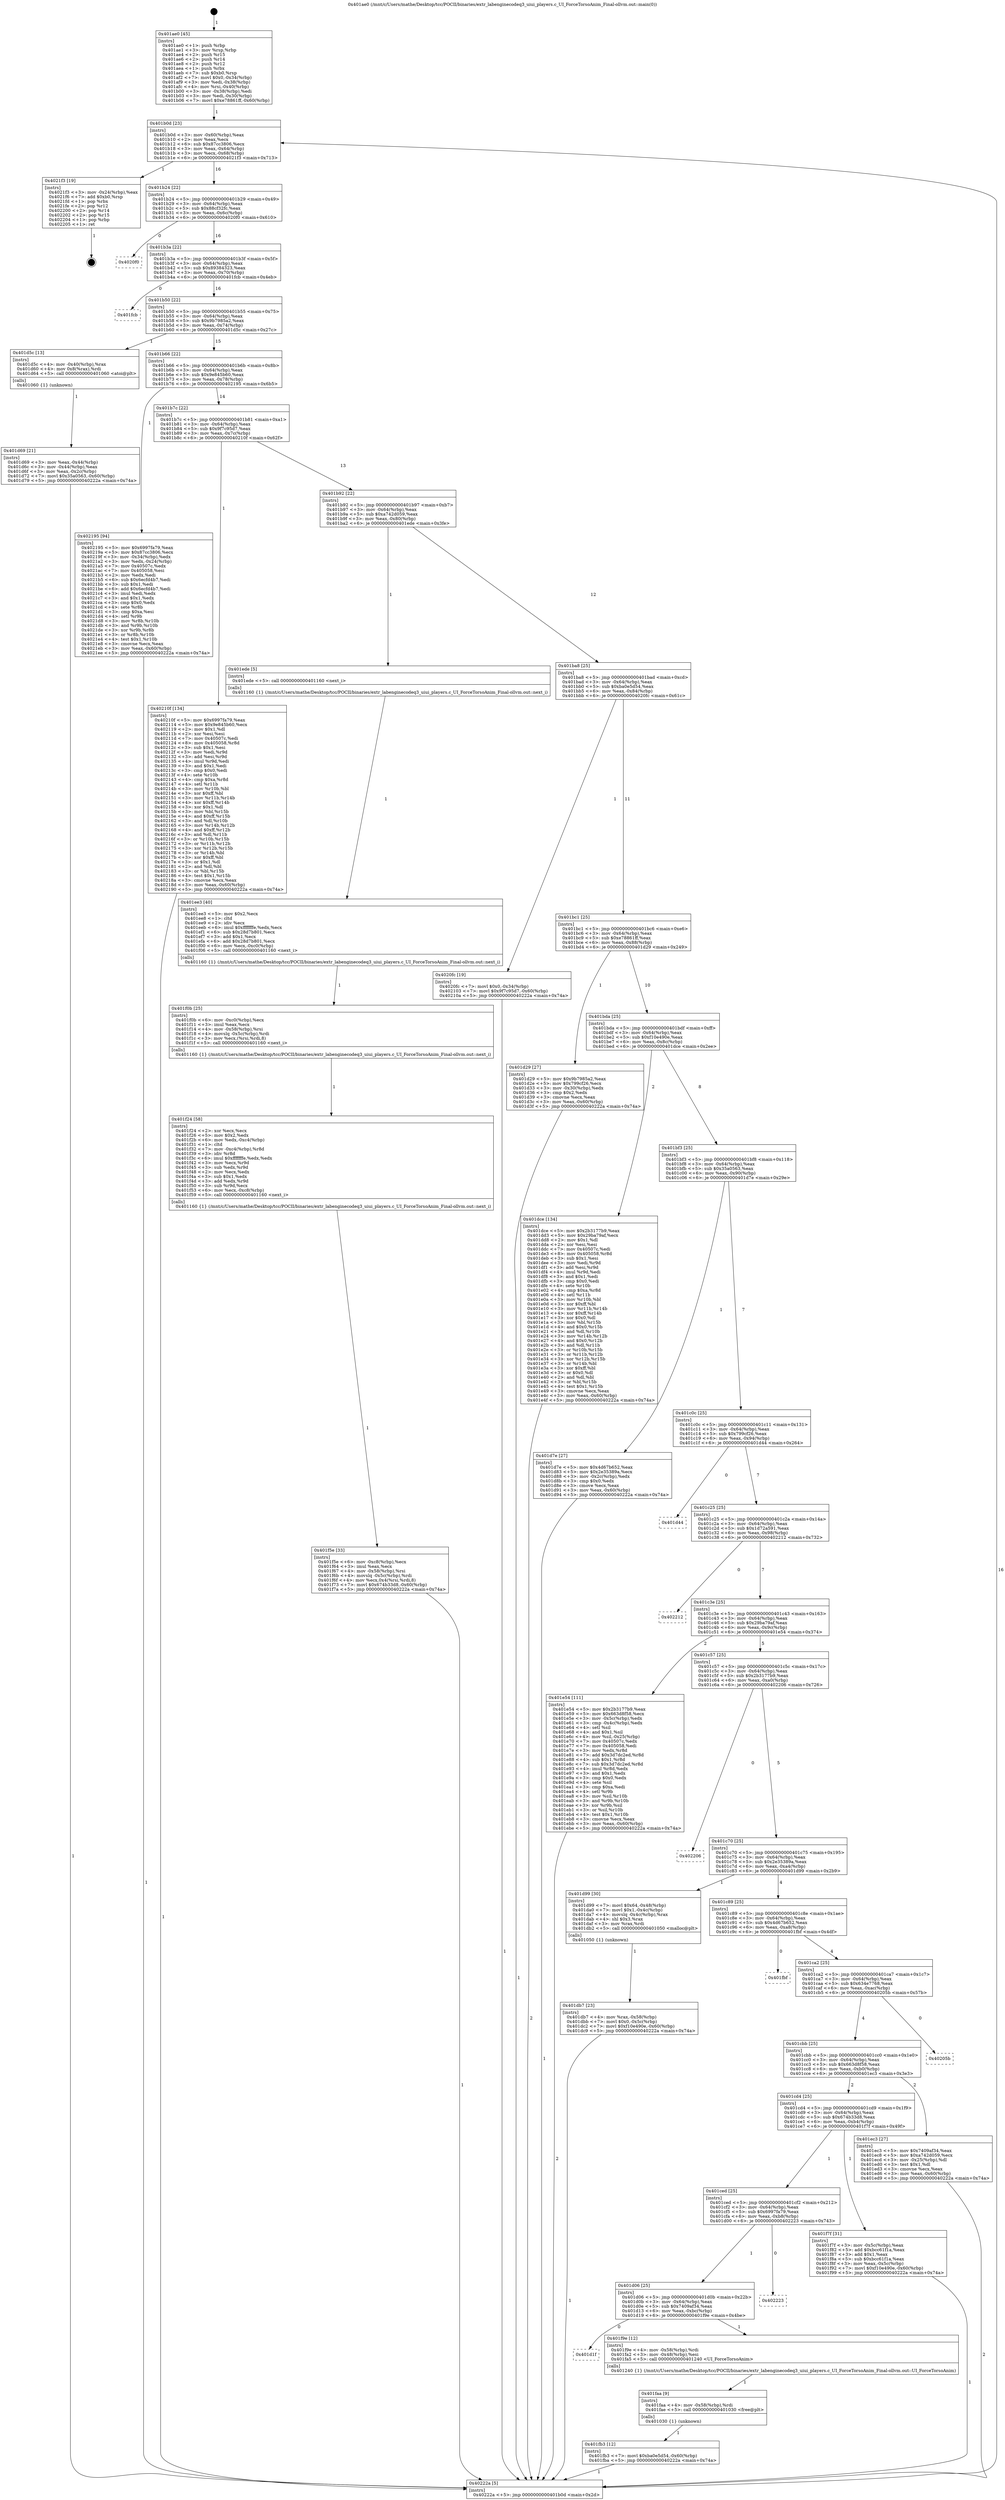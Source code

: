 digraph "0x401ae0" {
  label = "0x401ae0 (/mnt/c/Users/mathe/Desktop/tcc/POCII/binaries/extr_labenginecodeq3_uiui_players.c_UI_ForceTorsoAnim_Final-ollvm.out::main(0))"
  labelloc = "t"
  node[shape=record]

  Entry [label="",width=0.3,height=0.3,shape=circle,fillcolor=black,style=filled]
  "0x401b0d" [label="{
     0x401b0d [23]\l
     | [instrs]\l
     &nbsp;&nbsp;0x401b0d \<+3\>: mov -0x60(%rbp),%eax\l
     &nbsp;&nbsp;0x401b10 \<+2\>: mov %eax,%ecx\l
     &nbsp;&nbsp;0x401b12 \<+6\>: sub $0x87cc3806,%ecx\l
     &nbsp;&nbsp;0x401b18 \<+3\>: mov %eax,-0x64(%rbp)\l
     &nbsp;&nbsp;0x401b1b \<+3\>: mov %ecx,-0x68(%rbp)\l
     &nbsp;&nbsp;0x401b1e \<+6\>: je 00000000004021f3 \<main+0x713\>\l
  }"]
  "0x4021f3" [label="{
     0x4021f3 [19]\l
     | [instrs]\l
     &nbsp;&nbsp;0x4021f3 \<+3\>: mov -0x24(%rbp),%eax\l
     &nbsp;&nbsp;0x4021f6 \<+7\>: add $0xb0,%rsp\l
     &nbsp;&nbsp;0x4021fd \<+1\>: pop %rbx\l
     &nbsp;&nbsp;0x4021fe \<+2\>: pop %r12\l
     &nbsp;&nbsp;0x402200 \<+2\>: pop %r14\l
     &nbsp;&nbsp;0x402202 \<+2\>: pop %r15\l
     &nbsp;&nbsp;0x402204 \<+1\>: pop %rbp\l
     &nbsp;&nbsp;0x402205 \<+1\>: ret\l
  }"]
  "0x401b24" [label="{
     0x401b24 [22]\l
     | [instrs]\l
     &nbsp;&nbsp;0x401b24 \<+5\>: jmp 0000000000401b29 \<main+0x49\>\l
     &nbsp;&nbsp;0x401b29 \<+3\>: mov -0x64(%rbp),%eax\l
     &nbsp;&nbsp;0x401b2c \<+5\>: sub $0x88cf32fc,%eax\l
     &nbsp;&nbsp;0x401b31 \<+3\>: mov %eax,-0x6c(%rbp)\l
     &nbsp;&nbsp;0x401b34 \<+6\>: je 00000000004020f0 \<main+0x610\>\l
  }"]
  Exit [label="",width=0.3,height=0.3,shape=circle,fillcolor=black,style=filled,peripheries=2]
  "0x4020f0" [label="{
     0x4020f0\l
  }", style=dashed]
  "0x401b3a" [label="{
     0x401b3a [22]\l
     | [instrs]\l
     &nbsp;&nbsp;0x401b3a \<+5\>: jmp 0000000000401b3f \<main+0x5f\>\l
     &nbsp;&nbsp;0x401b3f \<+3\>: mov -0x64(%rbp),%eax\l
     &nbsp;&nbsp;0x401b42 \<+5\>: sub $0x89384323,%eax\l
     &nbsp;&nbsp;0x401b47 \<+3\>: mov %eax,-0x70(%rbp)\l
     &nbsp;&nbsp;0x401b4a \<+6\>: je 0000000000401fcb \<main+0x4eb\>\l
  }"]
  "0x401fb3" [label="{
     0x401fb3 [12]\l
     | [instrs]\l
     &nbsp;&nbsp;0x401fb3 \<+7\>: movl $0xba0e5d54,-0x60(%rbp)\l
     &nbsp;&nbsp;0x401fba \<+5\>: jmp 000000000040222a \<main+0x74a\>\l
  }"]
  "0x401fcb" [label="{
     0x401fcb\l
  }", style=dashed]
  "0x401b50" [label="{
     0x401b50 [22]\l
     | [instrs]\l
     &nbsp;&nbsp;0x401b50 \<+5\>: jmp 0000000000401b55 \<main+0x75\>\l
     &nbsp;&nbsp;0x401b55 \<+3\>: mov -0x64(%rbp),%eax\l
     &nbsp;&nbsp;0x401b58 \<+5\>: sub $0x9b7985a2,%eax\l
     &nbsp;&nbsp;0x401b5d \<+3\>: mov %eax,-0x74(%rbp)\l
     &nbsp;&nbsp;0x401b60 \<+6\>: je 0000000000401d5c \<main+0x27c\>\l
  }"]
  "0x401faa" [label="{
     0x401faa [9]\l
     | [instrs]\l
     &nbsp;&nbsp;0x401faa \<+4\>: mov -0x58(%rbp),%rdi\l
     &nbsp;&nbsp;0x401fae \<+5\>: call 0000000000401030 \<free@plt\>\l
     | [calls]\l
     &nbsp;&nbsp;0x401030 \{1\} (unknown)\l
  }"]
  "0x401d5c" [label="{
     0x401d5c [13]\l
     | [instrs]\l
     &nbsp;&nbsp;0x401d5c \<+4\>: mov -0x40(%rbp),%rax\l
     &nbsp;&nbsp;0x401d60 \<+4\>: mov 0x8(%rax),%rdi\l
     &nbsp;&nbsp;0x401d64 \<+5\>: call 0000000000401060 \<atoi@plt\>\l
     | [calls]\l
     &nbsp;&nbsp;0x401060 \{1\} (unknown)\l
  }"]
  "0x401b66" [label="{
     0x401b66 [22]\l
     | [instrs]\l
     &nbsp;&nbsp;0x401b66 \<+5\>: jmp 0000000000401b6b \<main+0x8b\>\l
     &nbsp;&nbsp;0x401b6b \<+3\>: mov -0x64(%rbp),%eax\l
     &nbsp;&nbsp;0x401b6e \<+5\>: sub $0x9e845b60,%eax\l
     &nbsp;&nbsp;0x401b73 \<+3\>: mov %eax,-0x78(%rbp)\l
     &nbsp;&nbsp;0x401b76 \<+6\>: je 0000000000402195 \<main+0x6b5\>\l
  }"]
  "0x401d1f" [label="{
     0x401d1f\l
  }", style=dashed]
  "0x402195" [label="{
     0x402195 [94]\l
     | [instrs]\l
     &nbsp;&nbsp;0x402195 \<+5\>: mov $0x6997fa79,%eax\l
     &nbsp;&nbsp;0x40219a \<+5\>: mov $0x87cc3806,%ecx\l
     &nbsp;&nbsp;0x40219f \<+3\>: mov -0x34(%rbp),%edx\l
     &nbsp;&nbsp;0x4021a2 \<+3\>: mov %edx,-0x24(%rbp)\l
     &nbsp;&nbsp;0x4021a5 \<+7\>: mov 0x40507c,%edx\l
     &nbsp;&nbsp;0x4021ac \<+7\>: mov 0x405058,%esi\l
     &nbsp;&nbsp;0x4021b3 \<+2\>: mov %edx,%edi\l
     &nbsp;&nbsp;0x4021b5 \<+6\>: sub $0x6ecfd4b7,%edi\l
     &nbsp;&nbsp;0x4021bb \<+3\>: sub $0x1,%edi\l
     &nbsp;&nbsp;0x4021be \<+6\>: add $0x6ecfd4b7,%edi\l
     &nbsp;&nbsp;0x4021c4 \<+3\>: imul %edi,%edx\l
     &nbsp;&nbsp;0x4021c7 \<+3\>: and $0x1,%edx\l
     &nbsp;&nbsp;0x4021ca \<+3\>: cmp $0x0,%edx\l
     &nbsp;&nbsp;0x4021cd \<+4\>: sete %r8b\l
     &nbsp;&nbsp;0x4021d1 \<+3\>: cmp $0xa,%esi\l
     &nbsp;&nbsp;0x4021d4 \<+4\>: setl %r9b\l
     &nbsp;&nbsp;0x4021d8 \<+3\>: mov %r8b,%r10b\l
     &nbsp;&nbsp;0x4021db \<+3\>: and %r9b,%r10b\l
     &nbsp;&nbsp;0x4021de \<+3\>: xor %r9b,%r8b\l
     &nbsp;&nbsp;0x4021e1 \<+3\>: or %r8b,%r10b\l
     &nbsp;&nbsp;0x4021e4 \<+4\>: test $0x1,%r10b\l
     &nbsp;&nbsp;0x4021e8 \<+3\>: cmovne %ecx,%eax\l
     &nbsp;&nbsp;0x4021eb \<+3\>: mov %eax,-0x60(%rbp)\l
     &nbsp;&nbsp;0x4021ee \<+5\>: jmp 000000000040222a \<main+0x74a\>\l
  }"]
  "0x401b7c" [label="{
     0x401b7c [22]\l
     | [instrs]\l
     &nbsp;&nbsp;0x401b7c \<+5\>: jmp 0000000000401b81 \<main+0xa1\>\l
     &nbsp;&nbsp;0x401b81 \<+3\>: mov -0x64(%rbp),%eax\l
     &nbsp;&nbsp;0x401b84 \<+5\>: sub $0x9f7c95d7,%eax\l
     &nbsp;&nbsp;0x401b89 \<+3\>: mov %eax,-0x7c(%rbp)\l
     &nbsp;&nbsp;0x401b8c \<+6\>: je 000000000040210f \<main+0x62f\>\l
  }"]
  "0x401f9e" [label="{
     0x401f9e [12]\l
     | [instrs]\l
     &nbsp;&nbsp;0x401f9e \<+4\>: mov -0x58(%rbp),%rdi\l
     &nbsp;&nbsp;0x401fa2 \<+3\>: mov -0x48(%rbp),%esi\l
     &nbsp;&nbsp;0x401fa5 \<+5\>: call 0000000000401240 \<UI_ForceTorsoAnim\>\l
     | [calls]\l
     &nbsp;&nbsp;0x401240 \{1\} (/mnt/c/Users/mathe/Desktop/tcc/POCII/binaries/extr_labenginecodeq3_uiui_players.c_UI_ForceTorsoAnim_Final-ollvm.out::UI_ForceTorsoAnim)\l
  }"]
  "0x40210f" [label="{
     0x40210f [134]\l
     | [instrs]\l
     &nbsp;&nbsp;0x40210f \<+5\>: mov $0x6997fa79,%eax\l
     &nbsp;&nbsp;0x402114 \<+5\>: mov $0x9e845b60,%ecx\l
     &nbsp;&nbsp;0x402119 \<+2\>: mov $0x1,%dl\l
     &nbsp;&nbsp;0x40211b \<+2\>: xor %esi,%esi\l
     &nbsp;&nbsp;0x40211d \<+7\>: mov 0x40507c,%edi\l
     &nbsp;&nbsp;0x402124 \<+8\>: mov 0x405058,%r8d\l
     &nbsp;&nbsp;0x40212c \<+3\>: sub $0x1,%esi\l
     &nbsp;&nbsp;0x40212f \<+3\>: mov %edi,%r9d\l
     &nbsp;&nbsp;0x402132 \<+3\>: add %esi,%r9d\l
     &nbsp;&nbsp;0x402135 \<+4\>: imul %r9d,%edi\l
     &nbsp;&nbsp;0x402139 \<+3\>: and $0x1,%edi\l
     &nbsp;&nbsp;0x40213c \<+3\>: cmp $0x0,%edi\l
     &nbsp;&nbsp;0x40213f \<+4\>: sete %r10b\l
     &nbsp;&nbsp;0x402143 \<+4\>: cmp $0xa,%r8d\l
     &nbsp;&nbsp;0x402147 \<+4\>: setl %r11b\l
     &nbsp;&nbsp;0x40214b \<+3\>: mov %r10b,%bl\l
     &nbsp;&nbsp;0x40214e \<+3\>: xor $0xff,%bl\l
     &nbsp;&nbsp;0x402151 \<+3\>: mov %r11b,%r14b\l
     &nbsp;&nbsp;0x402154 \<+4\>: xor $0xff,%r14b\l
     &nbsp;&nbsp;0x402158 \<+3\>: xor $0x1,%dl\l
     &nbsp;&nbsp;0x40215b \<+3\>: mov %bl,%r15b\l
     &nbsp;&nbsp;0x40215e \<+4\>: and $0xff,%r15b\l
     &nbsp;&nbsp;0x402162 \<+3\>: and %dl,%r10b\l
     &nbsp;&nbsp;0x402165 \<+3\>: mov %r14b,%r12b\l
     &nbsp;&nbsp;0x402168 \<+4\>: and $0xff,%r12b\l
     &nbsp;&nbsp;0x40216c \<+3\>: and %dl,%r11b\l
     &nbsp;&nbsp;0x40216f \<+3\>: or %r10b,%r15b\l
     &nbsp;&nbsp;0x402172 \<+3\>: or %r11b,%r12b\l
     &nbsp;&nbsp;0x402175 \<+3\>: xor %r12b,%r15b\l
     &nbsp;&nbsp;0x402178 \<+3\>: or %r14b,%bl\l
     &nbsp;&nbsp;0x40217b \<+3\>: xor $0xff,%bl\l
     &nbsp;&nbsp;0x40217e \<+3\>: or $0x1,%dl\l
     &nbsp;&nbsp;0x402181 \<+2\>: and %dl,%bl\l
     &nbsp;&nbsp;0x402183 \<+3\>: or %bl,%r15b\l
     &nbsp;&nbsp;0x402186 \<+4\>: test $0x1,%r15b\l
     &nbsp;&nbsp;0x40218a \<+3\>: cmovne %ecx,%eax\l
     &nbsp;&nbsp;0x40218d \<+3\>: mov %eax,-0x60(%rbp)\l
     &nbsp;&nbsp;0x402190 \<+5\>: jmp 000000000040222a \<main+0x74a\>\l
  }"]
  "0x401b92" [label="{
     0x401b92 [22]\l
     | [instrs]\l
     &nbsp;&nbsp;0x401b92 \<+5\>: jmp 0000000000401b97 \<main+0xb7\>\l
     &nbsp;&nbsp;0x401b97 \<+3\>: mov -0x64(%rbp),%eax\l
     &nbsp;&nbsp;0x401b9a \<+5\>: sub $0xa742d059,%eax\l
     &nbsp;&nbsp;0x401b9f \<+3\>: mov %eax,-0x80(%rbp)\l
     &nbsp;&nbsp;0x401ba2 \<+6\>: je 0000000000401ede \<main+0x3fe\>\l
  }"]
  "0x401d06" [label="{
     0x401d06 [25]\l
     | [instrs]\l
     &nbsp;&nbsp;0x401d06 \<+5\>: jmp 0000000000401d0b \<main+0x22b\>\l
     &nbsp;&nbsp;0x401d0b \<+3\>: mov -0x64(%rbp),%eax\l
     &nbsp;&nbsp;0x401d0e \<+5\>: sub $0x7409af34,%eax\l
     &nbsp;&nbsp;0x401d13 \<+6\>: mov %eax,-0xbc(%rbp)\l
     &nbsp;&nbsp;0x401d19 \<+6\>: je 0000000000401f9e \<main+0x4be\>\l
  }"]
  "0x401ede" [label="{
     0x401ede [5]\l
     | [instrs]\l
     &nbsp;&nbsp;0x401ede \<+5\>: call 0000000000401160 \<next_i\>\l
     | [calls]\l
     &nbsp;&nbsp;0x401160 \{1\} (/mnt/c/Users/mathe/Desktop/tcc/POCII/binaries/extr_labenginecodeq3_uiui_players.c_UI_ForceTorsoAnim_Final-ollvm.out::next_i)\l
  }"]
  "0x401ba8" [label="{
     0x401ba8 [25]\l
     | [instrs]\l
     &nbsp;&nbsp;0x401ba8 \<+5\>: jmp 0000000000401bad \<main+0xcd\>\l
     &nbsp;&nbsp;0x401bad \<+3\>: mov -0x64(%rbp),%eax\l
     &nbsp;&nbsp;0x401bb0 \<+5\>: sub $0xba0e5d54,%eax\l
     &nbsp;&nbsp;0x401bb5 \<+6\>: mov %eax,-0x84(%rbp)\l
     &nbsp;&nbsp;0x401bbb \<+6\>: je 00000000004020fc \<main+0x61c\>\l
  }"]
  "0x402223" [label="{
     0x402223\l
  }", style=dashed]
  "0x4020fc" [label="{
     0x4020fc [19]\l
     | [instrs]\l
     &nbsp;&nbsp;0x4020fc \<+7\>: movl $0x0,-0x34(%rbp)\l
     &nbsp;&nbsp;0x402103 \<+7\>: movl $0x9f7c95d7,-0x60(%rbp)\l
     &nbsp;&nbsp;0x40210a \<+5\>: jmp 000000000040222a \<main+0x74a\>\l
  }"]
  "0x401bc1" [label="{
     0x401bc1 [25]\l
     | [instrs]\l
     &nbsp;&nbsp;0x401bc1 \<+5\>: jmp 0000000000401bc6 \<main+0xe6\>\l
     &nbsp;&nbsp;0x401bc6 \<+3\>: mov -0x64(%rbp),%eax\l
     &nbsp;&nbsp;0x401bc9 \<+5\>: sub $0xe78861ff,%eax\l
     &nbsp;&nbsp;0x401bce \<+6\>: mov %eax,-0x88(%rbp)\l
     &nbsp;&nbsp;0x401bd4 \<+6\>: je 0000000000401d29 \<main+0x249\>\l
  }"]
  "0x401ced" [label="{
     0x401ced [25]\l
     | [instrs]\l
     &nbsp;&nbsp;0x401ced \<+5\>: jmp 0000000000401cf2 \<main+0x212\>\l
     &nbsp;&nbsp;0x401cf2 \<+3\>: mov -0x64(%rbp),%eax\l
     &nbsp;&nbsp;0x401cf5 \<+5\>: sub $0x6997fa79,%eax\l
     &nbsp;&nbsp;0x401cfa \<+6\>: mov %eax,-0xb8(%rbp)\l
     &nbsp;&nbsp;0x401d00 \<+6\>: je 0000000000402223 \<main+0x743\>\l
  }"]
  "0x401d29" [label="{
     0x401d29 [27]\l
     | [instrs]\l
     &nbsp;&nbsp;0x401d29 \<+5\>: mov $0x9b7985a2,%eax\l
     &nbsp;&nbsp;0x401d2e \<+5\>: mov $0x799cf26,%ecx\l
     &nbsp;&nbsp;0x401d33 \<+3\>: mov -0x30(%rbp),%edx\l
     &nbsp;&nbsp;0x401d36 \<+3\>: cmp $0x2,%edx\l
     &nbsp;&nbsp;0x401d39 \<+3\>: cmovne %ecx,%eax\l
     &nbsp;&nbsp;0x401d3c \<+3\>: mov %eax,-0x60(%rbp)\l
     &nbsp;&nbsp;0x401d3f \<+5\>: jmp 000000000040222a \<main+0x74a\>\l
  }"]
  "0x401bda" [label="{
     0x401bda [25]\l
     | [instrs]\l
     &nbsp;&nbsp;0x401bda \<+5\>: jmp 0000000000401bdf \<main+0xff\>\l
     &nbsp;&nbsp;0x401bdf \<+3\>: mov -0x64(%rbp),%eax\l
     &nbsp;&nbsp;0x401be2 \<+5\>: sub $0xf10e490e,%eax\l
     &nbsp;&nbsp;0x401be7 \<+6\>: mov %eax,-0x8c(%rbp)\l
     &nbsp;&nbsp;0x401bed \<+6\>: je 0000000000401dce \<main+0x2ee\>\l
  }"]
  "0x40222a" [label="{
     0x40222a [5]\l
     | [instrs]\l
     &nbsp;&nbsp;0x40222a \<+5\>: jmp 0000000000401b0d \<main+0x2d\>\l
  }"]
  "0x401ae0" [label="{
     0x401ae0 [45]\l
     | [instrs]\l
     &nbsp;&nbsp;0x401ae0 \<+1\>: push %rbp\l
     &nbsp;&nbsp;0x401ae1 \<+3\>: mov %rsp,%rbp\l
     &nbsp;&nbsp;0x401ae4 \<+2\>: push %r15\l
     &nbsp;&nbsp;0x401ae6 \<+2\>: push %r14\l
     &nbsp;&nbsp;0x401ae8 \<+2\>: push %r12\l
     &nbsp;&nbsp;0x401aea \<+1\>: push %rbx\l
     &nbsp;&nbsp;0x401aeb \<+7\>: sub $0xb0,%rsp\l
     &nbsp;&nbsp;0x401af2 \<+7\>: movl $0x0,-0x34(%rbp)\l
     &nbsp;&nbsp;0x401af9 \<+3\>: mov %edi,-0x38(%rbp)\l
     &nbsp;&nbsp;0x401afc \<+4\>: mov %rsi,-0x40(%rbp)\l
     &nbsp;&nbsp;0x401b00 \<+3\>: mov -0x38(%rbp),%edi\l
     &nbsp;&nbsp;0x401b03 \<+3\>: mov %edi,-0x30(%rbp)\l
     &nbsp;&nbsp;0x401b06 \<+7\>: movl $0xe78861ff,-0x60(%rbp)\l
  }"]
  "0x401d69" [label="{
     0x401d69 [21]\l
     | [instrs]\l
     &nbsp;&nbsp;0x401d69 \<+3\>: mov %eax,-0x44(%rbp)\l
     &nbsp;&nbsp;0x401d6c \<+3\>: mov -0x44(%rbp),%eax\l
     &nbsp;&nbsp;0x401d6f \<+3\>: mov %eax,-0x2c(%rbp)\l
     &nbsp;&nbsp;0x401d72 \<+7\>: movl $0x35a0563,-0x60(%rbp)\l
     &nbsp;&nbsp;0x401d79 \<+5\>: jmp 000000000040222a \<main+0x74a\>\l
  }"]
  "0x401f7f" [label="{
     0x401f7f [31]\l
     | [instrs]\l
     &nbsp;&nbsp;0x401f7f \<+3\>: mov -0x5c(%rbp),%eax\l
     &nbsp;&nbsp;0x401f82 \<+5\>: add $0xbcc61f1a,%eax\l
     &nbsp;&nbsp;0x401f87 \<+3\>: add $0x1,%eax\l
     &nbsp;&nbsp;0x401f8a \<+5\>: sub $0xbcc61f1a,%eax\l
     &nbsp;&nbsp;0x401f8f \<+3\>: mov %eax,-0x5c(%rbp)\l
     &nbsp;&nbsp;0x401f92 \<+7\>: movl $0xf10e490e,-0x60(%rbp)\l
     &nbsp;&nbsp;0x401f99 \<+5\>: jmp 000000000040222a \<main+0x74a\>\l
  }"]
  "0x401dce" [label="{
     0x401dce [134]\l
     | [instrs]\l
     &nbsp;&nbsp;0x401dce \<+5\>: mov $0x2b3177b9,%eax\l
     &nbsp;&nbsp;0x401dd3 \<+5\>: mov $0x29ba79af,%ecx\l
     &nbsp;&nbsp;0x401dd8 \<+2\>: mov $0x1,%dl\l
     &nbsp;&nbsp;0x401dda \<+2\>: xor %esi,%esi\l
     &nbsp;&nbsp;0x401ddc \<+7\>: mov 0x40507c,%edi\l
     &nbsp;&nbsp;0x401de3 \<+8\>: mov 0x405058,%r8d\l
     &nbsp;&nbsp;0x401deb \<+3\>: sub $0x1,%esi\l
     &nbsp;&nbsp;0x401dee \<+3\>: mov %edi,%r9d\l
     &nbsp;&nbsp;0x401df1 \<+3\>: add %esi,%r9d\l
     &nbsp;&nbsp;0x401df4 \<+4\>: imul %r9d,%edi\l
     &nbsp;&nbsp;0x401df8 \<+3\>: and $0x1,%edi\l
     &nbsp;&nbsp;0x401dfb \<+3\>: cmp $0x0,%edi\l
     &nbsp;&nbsp;0x401dfe \<+4\>: sete %r10b\l
     &nbsp;&nbsp;0x401e02 \<+4\>: cmp $0xa,%r8d\l
     &nbsp;&nbsp;0x401e06 \<+4\>: setl %r11b\l
     &nbsp;&nbsp;0x401e0a \<+3\>: mov %r10b,%bl\l
     &nbsp;&nbsp;0x401e0d \<+3\>: xor $0xff,%bl\l
     &nbsp;&nbsp;0x401e10 \<+3\>: mov %r11b,%r14b\l
     &nbsp;&nbsp;0x401e13 \<+4\>: xor $0xff,%r14b\l
     &nbsp;&nbsp;0x401e17 \<+3\>: xor $0x0,%dl\l
     &nbsp;&nbsp;0x401e1a \<+3\>: mov %bl,%r15b\l
     &nbsp;&nbsp;0x401e1d \<+4\>: and $0x0,%r15b\l
     &nbsp;&nbsp;0x401e21 \<+3\>: and %dl,%r10b\l
     &nbsp;&nbsp;0x401e24 \<+3\>: mov %r14b,%r12b\l
     &nbsp;&nbsp;0x401e27 \<+4\>: and $0x0,%r12b\l
     &nbsp;&nbsp;0x401e2b \<+3\>: and %dl,%r11b\l
     &nbsp;&nbsp;0x401e2e \<+3\>: or %r10b,%r15b\l
     &nbsp;&nbsp;0x401e31 \<+3\>: or %r11b,%r12b\l
     &nbsp;&nbsp;0x401e34 \<+3\>: xor %r12b,%r15b\l
     &nbsp;&nbsp;0x401e37 \<+3\>: or %r14b,%bl\l
     &nbsp;&nbsp;0x401e3a \<+3\>: xor $0xff,%bl\l
     &nbsp;&nbsp;0x401e3d \<+3\>: or $0x0,%dl\l
     &nbsp;&nbsp;0x401e40 \<+2\>: and %dl,%bl\l
     &nbsp;&nbsp;0x401e42 \<+3\>: or %bl,%r15b\l
     &nbsp;&nbsp;0x401e45 \<+4\>: test $0x1,%r15b\l
     &nbsp;&nbsp;0x401e49 \<+3\>: cmovne %ecx,%eax\l
     &nbsp;&nbsp;0x401e4c \<+3\>: mov %eax,-0x60(%rbp)\l
     &nbsp;&nbsp;0x401e4f \<+5\>: jmp 000000000040222a \<main+0x74a\>\l
  }"]
  "0x401bf3" [label="{
     0x401bf3 [25]\l
     | [instrs]\l
     &nbsp;&nbsp;0x401bf3 \<+5\>: jmp 0000000000401bf8 \<main+0x118\>\l
     &nbsp;&nbsp;0x401bf8 \<+3\>: mov -0x64(%rbp),%eax\l
     &nbsp;&nbsp;0x401bfb \<+5\>: sub $0x35a0563,%eax\l
     &nbsp;&nbsp;0x401c00 \<+6\>: mov %eax,-0x90(%rbp)\l
     &nbsp;&nbsp;0x401c06 \<+6\>: je 0000000000401d7e \<main+0x29e\>\l
  }"]
  "0x401f5e" [label="{
     0x401f5e [33]\l
     | [instrs]\l
     &nbsp;&nbsp;0x401f5e \<+6\>: mov -0xc8(%rbp),%ecx\l
     &nbsp;&nbsp;0x401f64 \<+3\>: imul %eax,%ecx\l
     &nbsp;&nbsp;0x401f67 \<+4\>: mov -0x58(%rbp),%rsi\l
     &nbsp;&nbsp;0x401f6b \<+4\>: movslq -0x5c(%rbp),%rdi\l
     &nbsp;&nbsp;0x401f6f \<+4\>: mov %ecx,0x4(%rsi,%rdi,8)\l
     &nbsp;&nbsp;0x401f73 \<+7\>: movl $0x674b33d8,-0x60(%rbp)\l
     &nbsp;&nbsp;0x401f7a \<+5\>: jmp 000000000040222a \<main+0x74a\>\l
  }"]
  "0x401d7e" [label="{
     0x401d7e [27]\l
     | [instrs]\l
     &nbsp;&nbsp;0x401d7e \<+5\>: mov $0x4d67b652,%eax\l
     &nbsp;&nbsp;0x401d83 \<+5\>: mov $0x2e35389a,%ecx\l
     &nbsp;&nbsp;0x401d88 \<+3\>: mov -0x2c(%rbp),%edx\l
     &nbsp;&nbsp;0x401d8b \<+3\>: cmp $0x0,%edx\l
     &nbsp;&nbsp;0x401d8e \<+3\>: cmove %ecx,%eax\l
     &nbsp;&nbsp;0x401d91 \<+3\>: mov %eax,-0x60(%rbp)\l
     &nbsp;&nbsp;0x401d94 \<+5\>: jmp 000000000040222a \<main+0x74a\>\l
  }"]
  "0x401c0c" [label="{
     0x401c0c [25]\l
     | [instrs]\l
     &nbsp;&nbsp;0x401c0c \<+5\>: jmp 0000000000401c11 \<main+0x131\>\l
     &nbsp;&nbsp;0x401c11 \<+3\>: mov -0x64(%rbp),%eax\l
     &nbsp;&nbsp;0x401c14 \<+5\>: sub $0x799cf26,%eax\l
     &nbsp;&nbsp;0x401c19 \<+6\>: mov %eax,-0x94(%rbp)\l
     &nbsp;&nbsp;0x401c1f \<+6\>: je 0000000000401d44 \<main+0x264\>\l
  }"]
  "0x401f24" [label="{
     0x401f24 [58]\l
     | [instrs]\l
     &nbsp;&nbsp;0x401f24 \<+2\>: xor %ecx,%ecx\l
     &nbsp;&nbsp;0x401f26 \<+5\>: mov $0x2,%edx\l
     &nbsp;&nbsp;0x401f2b \<+6\>: mov %edx,-0xc4(%rbp)\l
     &nbsp;&nbsp;0x401f31 \<+1\>: cltd\l
     &nbsp;&nbsp;0x401f32 \<+7\>: mov -0xc4(%rbp),%r8d\l
     &nbsp;&nbsp;0x401f39 \<+3\>: idiv %r8d\l
     &nbsp;&nbsp;0x401f3c \<+6\>: imul $0xfffffffe,%edx,%edx\l
     &nbsp;&nbsp;0x401f42 \<+3\>: mov %ecx,%r9d\l
     &nbsp;&nbsp;0x401f45 \<+3\>: sub %edx,%r9d\l
     &nbsp;&nbsp;0x401f48 \<+2\>: mov %ecx,%edx\l
     &nbsp;&nbsp;0x401f4a \<+3\>: sub $0x1,%edx\l
     &nbsp;&nbsp;0x401f4d \<+3\>: add %edx,%r9d\l
     &nbsp;&nbsp;0x401f50 \<+3\>: sub %r9d,%ecx\l
     &nbsp;&nbsp;0x401f53 \<+6\>: mov %ecx,-0xc8(%rbp)\l
     &nbsp;&nbsp;0x401f59 \<+5\>: call 0000000000401160 \<next_i\>\l
     | [calls]\l
     &nbsp;&nbsp;0x401160 \{1\} (/mnt/c/Users/mathe/Desktop/tcc/POCII/binaries/extr_labenginecodeq3_uiui_players.c_UI_ForceTorsoAnim_Final-ollvm.out::next_i)\l
  }"]
  "0x401d44" [label="{
     0x401d44\l
  }", style=dashed]
  "0x401c25" [label="{
     0x401c25 [25]\l
     | [instrs]\l
     &nbsp;&nbsp;0x401c25 \<+5\>: jmp 0000000000401c2a \<main+0x14a\>\l
     &nbsp;&nbsp;0x401c2a \<+3\>: mov -0x64(%rbp),%eax\l
     &nbsp;&nbsp;0x401c2d \<+5\>: sub $0x1d72a591,%eax\l
     &nbsp;&nbsp;0x401c32 \<+6\>: mov %eax,-0x98(%rbp)\l
     &nbsp;&nbsp;0x401c38 \<+6\>: je 0000000000402212 \<main+0x732\>\l
  }"]
  "0x401f0b" [label="{
     0x401f0b [25]\l
     | [instrs]\l
     &nbsp;&nbsp;0x401f0b \<+6\>: mov -0xc0(%rbp),%ecx\l
     &nbsp;&nbsp;0x401f11 \<+3\>: imul %eax,%ecx\l
     &nbsp;&nbsp;0x401f14 \<+4\>: mov -0x58(%rbp),%rsi\l
     &nbsp;&nbsp;0x401f18 \<+4\>: movslq -0x5c(%rbp),%rdi\l
     &nbsp;&nbsp;0x401f1c \<+3\>: mov %ecx,(%rsi,%rdi,8)\l
     &nbsp;&nbsp;0x401f1f \<+5\>: call 0000000000401160 \<next_i\>\l
     | [calls]\l
     &nbsp;&nbsp;0x401160 \{1\} (/mnt/c/Users/mathe/Desktop/tcc/POCII/binaries/extr_labenginecodeq3_uiui_players.c_UI_ForceTorsoAnim_Final-ollvm.out::next_i)\l
  }"]
  "0x402212" [label="{
     0x402212\l
  }", style=dashed]
  "0x401c3e" [label="{
     0x401c3e [25]\l
     | [instrs]\l
     &nbsp;&nbsp;0x401c3e \<+5\>: jmp 0000000000401c43 \<main+0x163\>\l
     &nbsp;&nbsp;0x401c43 \<+3\>: mov -0x64(%rbp),%eax\l
     &nbsp;&nbsp;0x401c46 \<+5\>: sub $0x29ba79af,%eax\l
     &nbsp;&nbsp;0x401c4b \<+6\>: mov %eax,-0x9c(%rbp)\l
     &nbsp;&nbsp;0x401c51 \<+6\>: je 0000000000401e54 \<main+0x374\>\l
  }"]
  "0x401ee3" [label="{
     0x401ee3 [40]\l
     | [instrs]\l
     &nbsp;&nbsp;0x401ee3 \<+5\>: mov $0x2,%ecx\l
     &nbsp;&nbsp;0x401ee8 \<+1\>: cltd\l
     &nbsp;&nbsp;0x401ee9 \<+2\>: idiv %ecx\l
     &nbsp;&nbsp;0x401eeb \<+6\>: imul $0xfffffffe,%edx,%ecx\l
     &nbsp;&nbsp;0x401ef1 \<+6\>: sub $0x28d7b801,%ecx\l
     &nbsp;&nbsp;0x401ef7 \<+3\>: add $0x1,%ecx\l
     &nbsp;&nbsp;0x401efa \<+6\>: add $0x28d7b801,%ecx\l
     &nbsp;&nbsp;0x401f00 \<+6\>: mov %ecx,-0xc0(%rbp)\l
     &nbsp;&nbsp;0x401f06 \<+5\>: call 0000000000401160 \<next_i\>\l
     | [calls]\l
     &nbsp;&nbsp;0x401160 \{1\} (/mnt/c/Users/mathe/Desktop/tcc/POCII/binaries/extr_labenginecodeq3_uiui_players.c_UI_ForceTorsoAnim_Final-ollvm.out::next_i)\l
  }"]
  "0x401e54" [label="{
     0x401e54 [111]\l
     | [instrs]\l
     &nbsp;&nbsp;0x401e54 \<+5\>: mov $0x2b3177b9,%eax\l
     &nbsp;&nbsp;0x401e59 \<+5\>: mov $0x663d8f58,%ecx\l
     &nbsp;&nbsp;0x401e5e \<+3\>: mov -0x5c(%rbp),%edx\l
     &nbsp;&nbsp;0x401e61 \<+3\>: cmp -0x4c(%rbp),%edx\l
     &nbsp;&nbsp;0x401e64 \<+4\>: setl %sil\l
     &nbsp;&nbsp;0x401e68 \<+4\>: and $0x1,%sil\l
     &nbsp;&nbsp;0x401e6c \<+4\>: mov %sil,-0x25(%rbp)\l
     &nbsp;&nbsp;0x401e70 \<+7\>: mov 0x40507c,%edx\l
     &nbsp;&nbsp;0x401e77 \<+7\>: mov 0x405058,%edi\l
     &nbsp;&nbsp;0x401e7e \<+3\>: mov %edx,%r8d\l
     &nbsp;&nbsp;0x401e81 \<+7\>: add $0x3d7dc2ed,%r8d\l
     &nbsp;&nbsp;0x401e88 \<+4\>: sub $0x1,%r8d\l
     &nbsp;&nbsp;0x401e8c \<+7\>: sub $0x3d7dc2ed,%r8d\l
     &nbsp;&nbsp;0x401e93 \<+4\>: imul %r8d,%edx\l
     &nbsp;&nbsp;0x401e97 \<+3\>: and $0x1,%edx\l
     &nbsp;&nbsp;0x401e9a \<+3\>: cmp $0x0,%edx\l
     &nbsp;&nbsp;0x401e9d \<+4\>: sete %sil\l
     &nbsp;&nbsp;0x401ea1 \<+3\>: cmp $0xa,%edi\l
     &nbsp;&nbsp;0x401ea4 \<+4\>: setl %r9b\l
     &nbsp;&nbsp;0x401ea8 \<+3\>: mov %sil,%r10b\l
     &nbsp;&nbsp;0x401eab \<+3\>: and %r9b,%r10b\l
     &nbsp;&nbsp;0x401eae \<+3\>: xor %r9b,%sil\l
     &nbsp;&nbsp;0x401eb1 \<+3\>: or %sil,%r10b\l
     &nbsp;&nbsp;0x401eb4 \<+4\>: test $0x1,%r10b\l
     &nbsp;&nbsp;0x401eb8 \<+3\>: cmovne %ecx,%eax\l
     &nbsp;&nbsp;0x401ebb \<+3\>: mov %eax,-0x60(%rbp)\l
     &nbsp;&nbsp;0x401ebe \<+5\>: jmp 000000000040222a \<main+0x74a\>\l
  }"]
  "0x401c57" [label="{
     0x401c57 [25]\l
     | [instrs]\l
     &nbsp;&nbsp;0x401c57 \<+5\>: jmp 0000000000401c5c \<main+0x17c\>\l
     &nbsp;&nbsp;0x401c5c \<+3\>: mov -0x64(%rbp),%eax\l
     &nbsp;&nbsp;0x401c5f \<+5\>: sub $0x2b3177b9,%eax\l
     &nbsp;&nbsp;0x401c64 \<+6\>: mov %eax,-0xa0(%rbp)\l
     &nbsp;&nbsp;0x401c6a \<+6\>: je 0000000000402206 \<main+0x726\>\l
  }"]
  "0x401cd4" [label="{
     0x401cd4 [25]\l
     | [instrs]\l
     &nbsp;&nbsp;0x401cd4 \<+5\>: jmp 0000000000401cd9 \<main+0x1f9\>\l
     &nbsp;&nbsp;0x401cd9 \<+3\>: mov -0x64(%rbp),%eax\l
     &nbsp;&nbsp;0x401cdc \<+5\>: sub $0x674b33d8,%eax\l
     &nbsp;&nbsp;0x401ce1 \<+6\>: mov %eax,-0xb4(%rbp)\l
     &nbsp;&nbsp;0x401ce7 \<+6\>: je 0000000000401f7f \<main+0x49f\>\l
  }"]
  "0x402206" [label="{
     0x402206\l
  }", style=dashed]
  "0x401c70" [label="{
     0x401c70 [25]\l
     | [instrs]\l
     &nbsp;&nbsp;0x401c70 \<+5\>: jmp 0000000000401c75 \<main+0x195\>\l
     &nbsp;&nbsp;0x401c75 \<+3\>: mov -0x64(%rbp),%eax\l
     &nbsp;&nbsp;0x401c78 \<+5\>: sub $0x2e35389a,%eax\l
     &nbsp;&nbsp;0x401c7d \<+6\>: mov %eax,-0xa4(%rbp)\l
     &nbsp;&nbsp;0x401c83 \<+6\>: je 0000000000401d99 \<main+0x2b9\>\l
  }"]
  "0x401ec3" [label="{
     0x401ec3 [27]\l
     | [instrs]\l
     &nbsp;&nbsp;0x401ec3 \<+5\>: mov $0x7409af34,%eax\l
     &nbsp;&nbsp;0x401ec8 \<+5\>: mov $0xa742d059,%ecx\l
     &nbsp;&nbsp;0x401ecd \<+3\>: mov -0x25(%rbp),%dl\l
     &nbsp;&nbsp;0x401ed0 \<+3\>: test $0x1,%dl\l
     &nbsp;&nbsp;0x401ed3 \<+3\>: cmovne %ecx,%eax\l
     &nbsp;&nbsp;0x401ed6 \<+3\>: mov %eax,-0x60(%rbp)\l
     &nbsp;&nbsp;0x401ed9 \<+5\>: jmp 000000000040222a \<main+0x74a\>\l
  }"]
  "0x401d99" [label="{
     0x401d99 [30]\l
     | [instrs]\l
     &nbsp;&nbsp;0x401d99 \<+7\>: movl $0x64,-0x48(%rbp)\l
     &nbsp;&nbsp;0x401da0 \<+7\>: movl $0x1,-0x4c(%rbp)\l
     &nbsp;&nbsp;0x401da7 \<+4\>: movslq -0x4c(%rbp),%rax\l
     &nbsp;&nbsp;0x401dab \<+4\>: shl $0x3,%rax\l
     &nbsp;&nbsp;0x401daf \<+3\>: mov %rax,%rdi\l
     &nbsp;&nbsp;0x401db2 \<+5\>: call 0000000000401050 \<malloc@plt\>\l
     | [calls]\l
     &nbsp;&nbsp;0x401050 \{1\} (unknown)\l
  }"]
  "0x401c89" [label="{
     0x401c89 [25]\l
     | [instrs]\l
     &nbsp;&nbsp;0x401c89 \<+5\>: jmp 0000000000401c8e \<main+0x1ae\>\l
     &nbsp;&nbsp;0x401c8e \<+3\>: mov -0x64(%rbp),%eax\l
     &nbsp;&nbsp;0x401c91 \<+5\>: sub $0x4d67b652,%eax\l
     &nbsp;&nbsp;0x401c96 \<+6\>: mov %eax,-0xa8(%rbp)\l
     &nbsp;&nbsp;0x401c9c \<+6\>: je 0000000000401fbf \<main+0x4df\>\l
  }"]
  "0x401db7" [label="{
     0x401db7 [23]\l
     | [instrs]\l
     &nbsp;&nbsp;0x401db7 \<+4\>: mov %rax,-0x58(%rbp)\l
     &nbsp;&nbsp;0x401dbb \<+7\>: movl $0x0,-0x5c(%rbp)\l
     &nbsp;&nbsp;0x401dc2 \<+7\>: movl $0xf10e490e,-0x60(%rbp)\l
     &nbsp;&nbsp;0x401dc9 \<+5\>: jmp 000000000040222a \<main+0x74a\>\l
  }"]
  "0x401cbb" [label="{
     0x401cbb [25]\l
     | [instrs]\l
     &nbsp;&nbsp;0x401cbb \<+5\>: jmp 0000000000401cc0 \<main+0x1e0\>\l
     &nbsp;&nbsp;0x401cc0 \<+3\>: mov -0x64(%rbp),%eax\l
     &nbsp;&nbsp;0x401cc3 \<+5\>: sub $0x663d8f58,%eax\l
     &nbsp;&nbsp;0x401cc8 \<+6\>: mov %eax,-0xb0(%rbp)\l
     &nbsp;&nbsp;0x401cce \<+6\>: je 0000000000401ec3 \<main+0x3e3\>\l
  }"]
  "0x401fbf" [label="{
     0x401fbf\l
  }", style=dashed]
  "0x401ca2" [label="{
     0x401ca2 [25]\l
     | [instrs]\l
     &nbsp;&nbsp;0x401ca2 \<+5\>: jmp 0000000000401ca7 \<main+0x1c7\>\l
     &nbsp;&nbsp;0x401ca7 \<+3\>: mov -0x64(%rbp),%eax\l
     &nbsp;&nbsp;0x401caa \<+5\>: sub $0x634e7768,%eax\l
     &nbsp;&nbsp;0x401caf \<+6\>: mov %eax,-0xac(%rbp)\l
     &nbsp;&nbsp;0x401cb5 \<+6\>: je 000000000040205b \<main+0x57b\>\l
  }"]
  "0x40205b" [label="{
     0x40205b\l
  }", style=dashed]
  Entry -> "0x401ae0" [label=" 1"]
  "0x401b0d" -> "0x4021f3" [label=" 1"]
  "0x401b0d" -> "0x401b24" [label=" 16"]
  "0x4021f3" -> Exit [label=" 1"]
  "0x401b24" -> "0x4020f0" [label=" 0"]
  "0x401b24" -> "0x401b3a" [label=" 16"]
  "0x402195" -> "0x40222a" [label=" 1"]
  "0x401b3a" -> "0x401fcb" [label=" 0"]
  "0x401b3a" -> "0x401b50" [label=" 16"]
  "0x40210f" -> "0x40222a" [label=" 1"]
  "0x401b50" -> "0x401d5c" [label=" 1"]
  "0x401b50" -> "0x401b66" [label=" 15"]
  "0x4020fc" -> "0x40222a" [label=" 1"]
  "0x401b66" -> "0x402195" [label=" 1"]
  "0x401b66" -> "0x401b7c" [label=" 14"]
  "0x401fb3" -> "0x40222a" [label=" 1"]
  "0x401b7c" -> "0x40210f" [label=" 1"]
  "0x401b7c" -> "0x401b92" [label=" 13"]
  "0x401faa" -> "0x401fb3" [label=" 1"]
  "0x401b92" -> "0x401ede" [label=" 1"]
  "0x401b92" -> "0x401ba8" [label=" 12"]
  "0x401d06" -> "0x401d1f" [label=" 0"]
  "0x401ba8" -> "0x4020fc" [label=" 1"]
  "0x401ba8" -> "0x401bc1" [label=" 11"]
  "0x401d06" -> "0x401f9e" [label=" 1"]
  "0x401bc1" -> "0x401d29" [label=" 1"]
  "0x401bc1" -> "0x401bda" [label=" 10"]
  "0x401d29" -> "0x40222a" [label=" 1"]
  "0x401ae0" -> "0x401b0d" [label=" 1"]
  "0x40222a" -> "0x401b0d" [label=" 16"]
  "0x401d5c" -> "0x401d69" [label=" 1"]
  "0x401d69" -> "0x40222a" [label=" 1"]
  "0x401ced" -> "0x401d06" [label=" 1"]
  "0x401bda" -> "0x401dce" [label=" 2"]
  "0x401bda" -> "0x401bf3" [label=" 8"]
  "0x401ced" -> "0x402223" [label=" 0"]
  "0x401bf3" -> "0x401d7e" [label=" 1"]
  "0x401bf3" -> "0x401c0c" [label=" 7"]
  "0x401d7e" -> "0x40222a" [label=" 1"]
  "0x401f7f" -> "0x40222a" [label=" 1"]
  "0x401c0c" -> "0x401d44" [label=" 0"]
  "0x401c0c" -> "0x401c25" [label=" 7"]
  "0x401cd4" -> "0x401ced" [label=" 1"]
  "0x401c25" -> "0x402212" [label=" 0"]
  "0x401c25" -> "0x401c3e" [label=" 7"]
  "0x401cd4" -> "0x401f7f" [label=" 1"]
  "0x401c3e" -> "0x401e54" [label=" 2"]
  "0x401c3e" -> "0x401c57" [label=" 5"]
  "0x401f9e" -> "0x401faa" [label=" 1"]
  "0x401c57" -> "0x402206" [label=" 0"]
  "0x401c57" -> "0x401c70" [label=" 5"]
  "0x401f5e" -> "0x40222a" [label=" 1"]
  "0x401c70" -> "0x401d99" [label=" 1"]
  "0x401c70" -> "0x401c89" [label=" 4"]
  "0x401d99" -> "0x401db7" [label=" 1"]
  "0x401db7" -> "0x40222a" [label=" 1"]
  "0x401dce" -> "0x40222a" [label=" 2"]
  "0x401e54" -> "0x40222a" [label=" 2"]
  "0x401f24" -> "0x401f5e" [label=" 1"]
  "0x401c89" -> "0x401fbf" [label=" 0"]
  "0x401c89" -> "0x401ca2" [label=" 4"]
  "0x401ee3" -> "0x401f0b" [label=" 1"]
  "0x401ca2" -> "0x40205b" [label=" 0"]
  "0x401ca2" -> "0x401cbb" [label=" 4"]
  "0x401f0b" -> "0x401f24" [label=" 1"]
  "0x401cbb" -> "0x401ec3" [label=" 2"]
  "0x401cbb" -> "0x401cd4" [label=" 2"]
  "0x401ec3" -> "0x40222a" [label=" 2"]
  "0x401ede" -> "0x401ee3" [label=" 1"]
}
